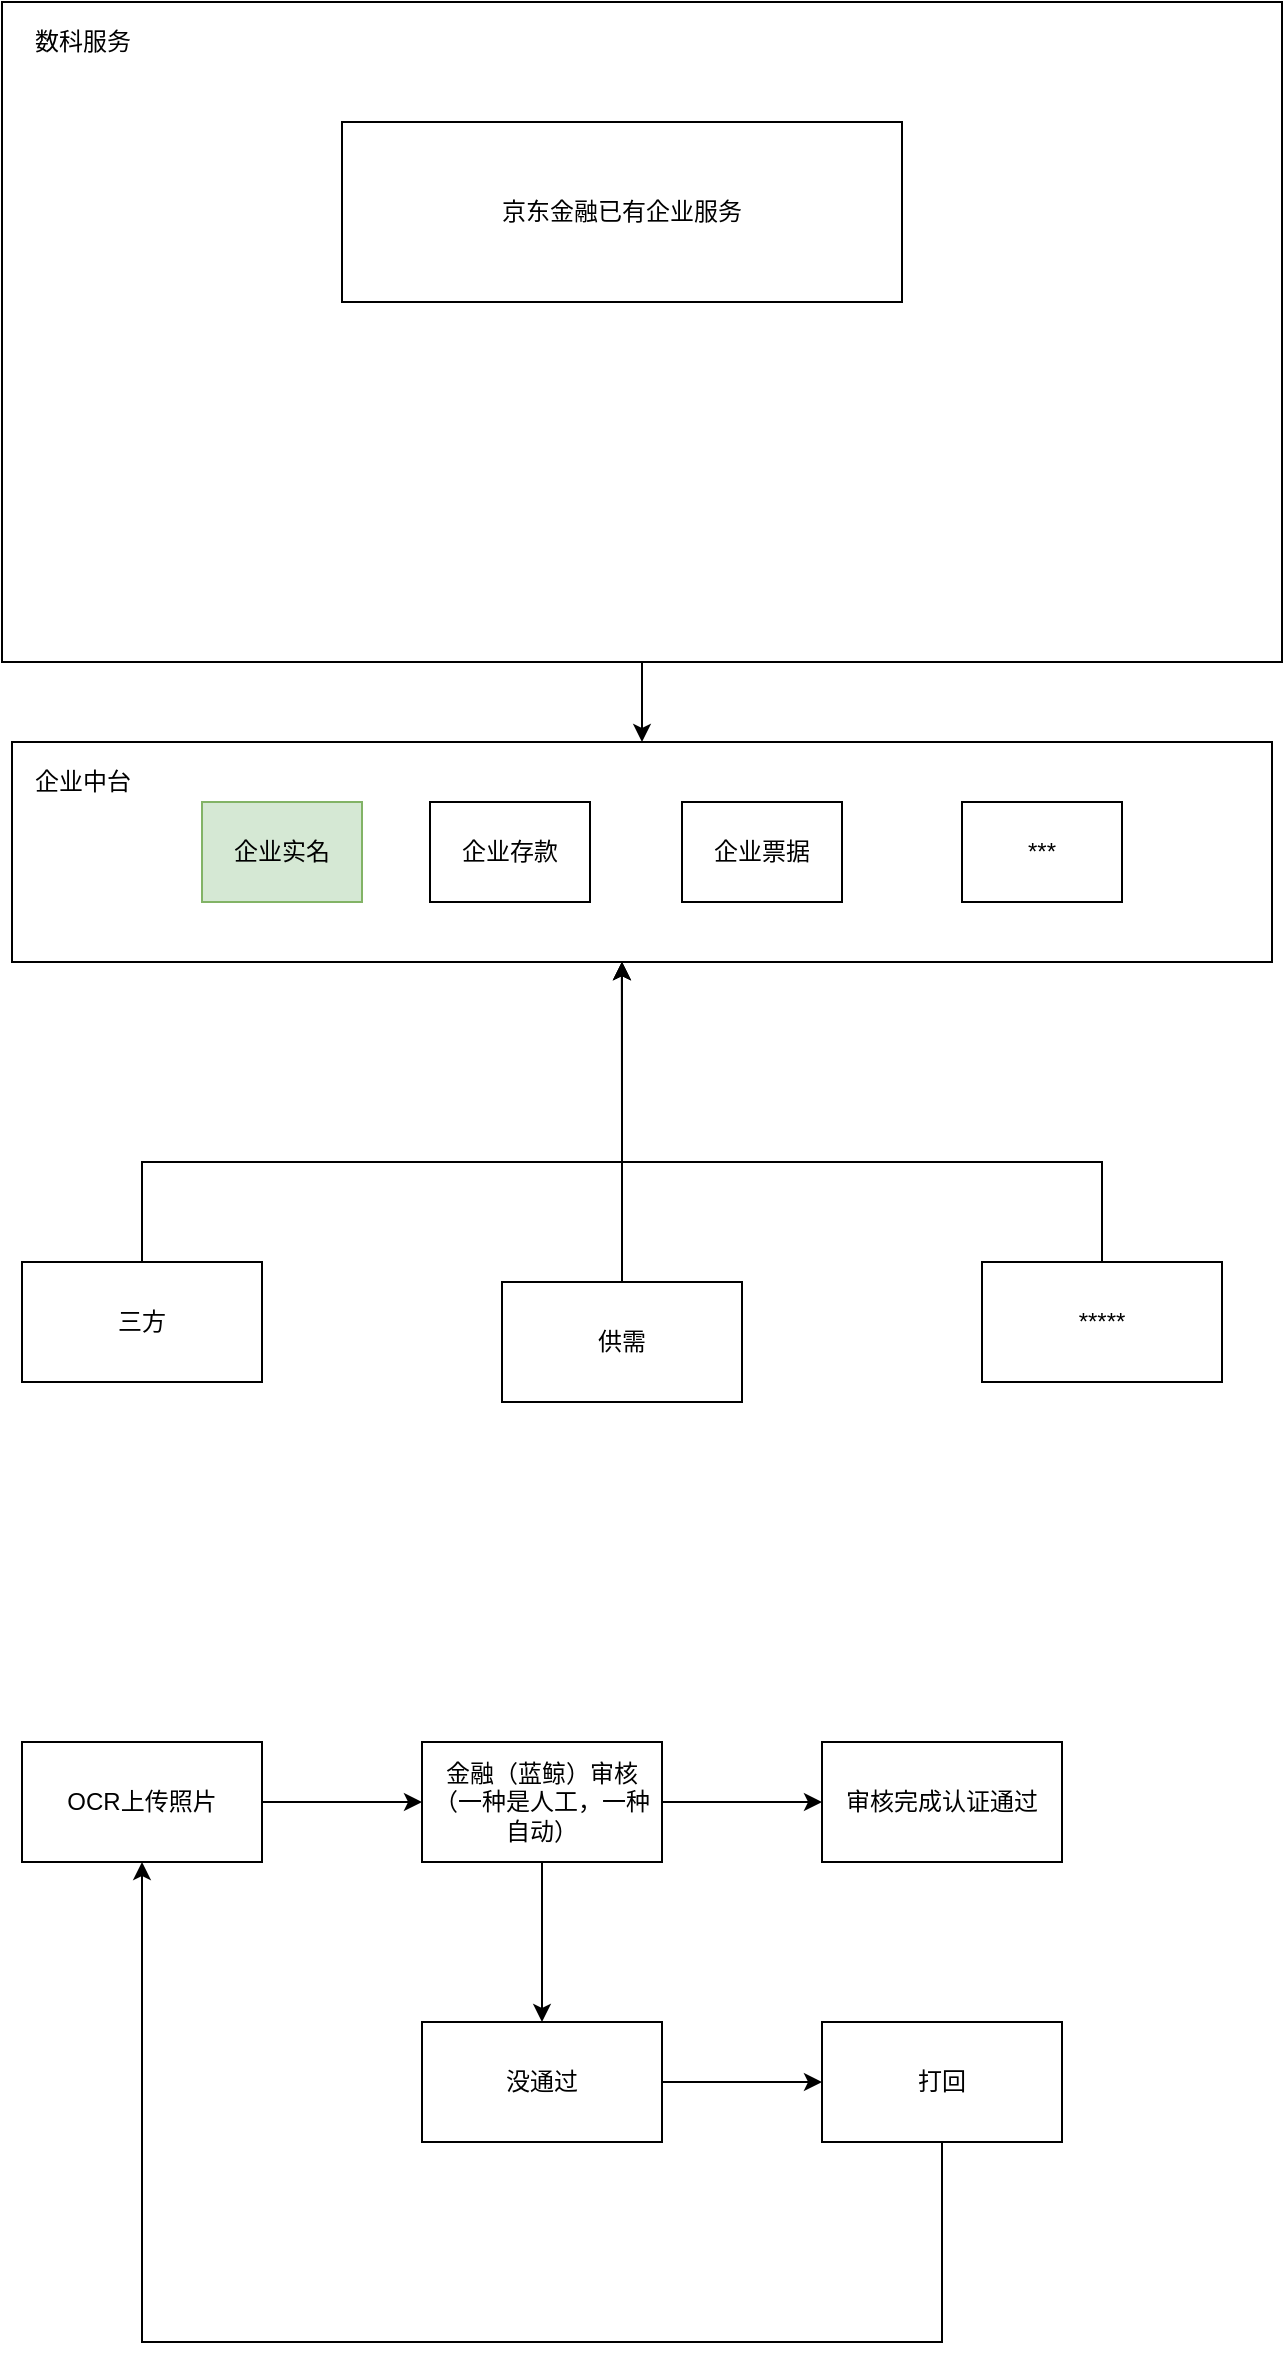 <mxfile version="14.6.1" type="github">
  <diagram id="aJE0ZCba9fngmLQNZbVi" name="第 1 页">
    <mxGraphModel dx="1052" dy="586" grid="1" gridSize="10" guides="1" tooltips="1" connect="1" arrows="1" fold="1" page="1" pageScale="1" pageWidth="827" pageHeight="1169" math="0" shadow="0">
      <root>
        <mxCell id="0" />
        <mxCell id="1" parent="0" />
        <mxCell id="BeReysdKCa9xoEzLnHCb-6" value="" style="rounded=0;whiteSpace=wrap;html=1;" vertex="1" parent="1">
          <mxGeometry x="125" y="410" width="630" height="110" as="geometry" />
        </mxCell>
        <mxCell id="BeReysdKCa9xoEzLnHCb-5" value="" style="rounded=0;whiteSpace=wrap;html=1;" vertex="1" parent="1">
          <mxGeometry x="140" y="220" width="600" height="140" as="geometry" />
        </mxCell>
        <mxCell id="BeReysdKCa9xoEzLnHCb-15" value="" style="edgeStyle=orthogonalEdgeStyle;rounded=0;orthogonalLoop=1;jettySize=auto;html=1;" edge="1" parent="1" source="BeReysdKCa9xoEzLnHCb-2" target="BeReysdKCa9xoEzLnHCb-6">
          <mxGeometry relative="1" as="geometry" />
        </mxCell>
        <mxCell id="BeReysdKCa9xoEzLnHCb-2" value="" style="rounded=0;whiteSpace=wrap;html=1;" vertex="1" parent="1">
          <mxGeometry x="120" y="40" width="640" height="330" as="geometry" />
        </mxCell>
        <mxCell id="BeReysdKCa9xoEzLnHCb-1" value="京东金融已有企业服务" style="rounded=0;whiteSpace=wrap;html=1;" vertex="1" parent="1">
          <mxGeometry x="290" y="100" width="280" height="90" as="geometry" />
        </mxCell>
        <mxCell id="BeReysdKCa9xoEzLnHCb-3" value="数科服务" style="text;html=1;align=center;verticalAlign=middle;resizable=0;points=[];autosize=1;strokeColor=none;" vertex="1" parent="1">
          <mxGeometry x="130" y="50" width="60" height="20" as="geometry" />
        </mxCell>
        <mxCell id="BeReysdKCa9xoEzLnHCb-4" value="企业实名" style="rounded=0;whiteSpace=wrap;html=1;fillColor=#d5e8d4;strokeColor=#82b366;" vertex="1" parent="1">
          <mxGeometry x="220" y="440" width="80" height="50" as="geometry" />
        </mxCell>
        <mxCell id="BeReysdKCa9xoEzLnHCb-9" value="企业中台" style="text;html=1;align=center;verticalAlign=middle;resizable=0;points=[];autosize=1;strokeColor=none;" vertex="1" parent="1">
          <mxGeometry x="130" y="420" width="60" height="20" as="geometry" />
        </mxCell>
        <mxCell id="BeReysdKCa9xoEzLnHCb-10" value="企业存款" style="rounded=0;whiteSpace=wrap;html=1;" vertex="1" parent="1">
          <mxGeometry x="334" y="440" width="80" height="50" as="geometry" />
        </mxCell>
        <mxCell id="BeReysdKCa9xoEzLnHCb-11" value="企业票据" style="rounded=0;whiteSpace=wrap;html=1;" vertex="1" parent="1">
          <mxGeometry x="460" y="440" width="80" height="50" as="geometry" />
        </mxCell>
        <mxCell id="BeReysdKCa9xoEzLnHCb-13" value="***" style="rounded=0;whiteSpace=wrap;html=1;" vertex="1" parent="1">
          <mxGeometry x="600" y="440" width="80" height="50" as="geometry" />
        </mxCell>
        <mxCell id="BeReysdKCa9xoEzLnHCb-20" value="" style="edgeStyle=orthogonalEdgeStyle;rounded=0;orthogonalLoop=1;jettySize=auto;html=1;" edge="1" parent="1" source="BeReysdKCa9xoEzLnHCb-18" target="BeReysdKCa9xoEzLnHCb-19">
          <mxGeometry relative="1" as="geometry" />
        </mxCell>
        <mxCell id="BeReysdKCa9xoEzLnHCb-18" value="OCR上传照片" style="rounded=0;whiteSpace=wrap;html=1;" vertex="1" parent="1">
          <mxGeometry x="130" y="910" width="120" height="60" as="geometry" />
        </mxCell>
        <mxCell id="BeReysdKCa9xoEzLnHCb-22" value="" style="edgeStyle=orthogonalEdgeStyle;rounded=0;orthogonalLoop=1;jettySize=auto;html=1;" edge="1" parent="1" source="BeReysdKCa9xoEzLnHCb-19" target="BeReysdKCa9xoEzLnHCb-21">
          <mxGeometry relative="1" as="geometry" />
        </mxCell>
        <mxCell id="BeReysdKCa9xoEzLnHCb-24" value="" style="edgeStyle=orthogonalEdgeStyle;rounded=0;orthogonalLoop=1;jettySize=auto;html=1;" edge="1" parent="1" source="BeReysdKCa9xoEzLnHCb-19" target="BeReysdKCa9xoEzLnHCb-23">
          <mxGeometry relative="1" as="geometry" />
        </mxCell>
        <mxCell id="BeReysdKCa9xoEzLnHCb-19" value="金融（蓝鲸）审核（一种是人工，一种自动）" style="rounded=0;whiteSpace=wrap;html=1;" vertex="1" parent="1">
          <mxGeometry x="330" y="910" width="120" height="60" as="geometry" />
        </mxCell>
        <mxCell id="BeReysdKCa9xoEzLnHCb-21" value="审核完成认证通过" style="rounded=0;whiteSpace=wrap;html=1;" vertex="1" parent="1">
          <mxGeometry x="530" y="910" width="120" height="60" as="geometry" />
        </mxCell>
        <mxCell id="BeReysdKCa9xoEzLnHCb-26" value="" style="edgeStyle=orthogonalEdgeStyle;rounded=0;orthogonalLoop=1;jettySize=auto;html=1;" edge="1" parent="1" source="BeReysdKCa9xoEzLnHCb-23" target="BeReysdKCa9xoEzLnHCb-25">
          <mxGeometry relative="1" as="geometry" />
        </mxCell>
        <mxCell id="BeReysdKCa9xoEzLnHCb-23" value="没通过" style="rounded=0;whiteSpace=wrap;html=1;" vertex="1" parent="1">
          <mxGeometry x="330" y="1050" width="120" height="60" as="geometry" />
        </mxCell>
        <mxCell id="BeReysdKCa9xoEzLnHCb-27" style="edgeStyle=orthogonalEdgeStyle;rounded=0;orthogonalLoop=1;jettySize=auto;html=1;" edge="1" parent="1" source="BeReysdKCa9xoEzLnHCb-25" target="BeReysdKCa9xoEzLnHCb-18">
          <mxGeometry relative="1" as="geometry">
            <Array as="points">
              <mxPoint x="590" y="1210" />
              <mxPoint x="190" y="1210" />
            </Array>
          </mxGeometry>
        </mxCell>
        <mxCell id="BeReysdKCa9xoEzLnHCb-25" value="打回" style="rounded=0;whiteSpace=wrap;html=1;" vertex="1" parent="1">
          <mxGeometry x="530" y="1050" width="120" height="60" as="geometry" />
        </mxCell>
        <mxCell id="BeReysdKCa9xoEzLnHCb-28" value="三方" style="rounded=0;whiteSpace=wrap;html=1;" vertex="1" parent="1">
          <mxGeometry x="130" y="670" width="120" height="60" as="geometry" />
        </mxCell>
        <mxCell id="BeReysdKCa9xoEzLnHCb-32" style="edgeStyle=orthogonalEdgeStyle;rounded=0;orthogonalLoop=1;jettySize=auto;html=1;exitX=0.5;exitY=0;exitDx=0;exitDy=0;" edge="1" parent="1" source="BeReysdKCa9xoEzLnHCb-28" target="BeReysdKCa9xoEzLnHCb-6">
          <mxGeometry relative="1" as="geometry">
            <mxPoint x="470" y="550" as="targetPoint" />
            <Array as="points">
              <mxPoint x="190" y="620" />
              <mxPoint x="430" y="620" />
            </Array>
          </mxGeometry>
        </mxCell>
        <mxCell id="BeReysdKCa9xoEzLnHCb-37" style="edgeStyle=orthogonalEdgeStyle;rounded=0;orthogonalLoop=1;jettySize=auto;html=1;entryX=0.484;entryY=1;entryDx=0;entryDy=0;entryPerimeter=0;" edge="1" parent="1" source="BeReysdKCa9xoEzLnHCb-29" target="BeReysdKCa9xoEzLnHCb-6">
          <mxGeometry relative="1" as="geometry" />
        </mxCell>
        <mxCell id="BeReysdKCa9xoEzLnHCb-29" value="供需" style="rounded=0;whiteSpace=wrap;html=1;" vertex="1" parent="1">
          <mxGeometry x="370" y="680" width="120" height="60" as="geometry" />
        </mxCell>
        <mxCell id="BeReysdKCa9xoEzLnHCb-34" style="edgeStyle=orthogonalEdgeStyle;rounded=0;orthogonalLoop=1;jettySize=auto;html=1;" edge="1" parent="1" source="BeReysdKCa9xoEzLnHCb-30">
          <mxGeometry relative="1" as="geometry">
            <mxPoint x="430" y="520" as="targetPoint" />
            <Array as="points">
              <mxPoint x="670" y="620" />
            </Array>
          </mxGeometry>
        </mxCell>
        <mxCell id="BeReysdKCa9xoEzLnHCb-30" value="*****" style="rounded=0;whiteSpace=wrap;html=1;" vertex="1" parent="1">
          <mxGeometry x="610" y="670" width="120" height="60" as="geometry" />
        </mxCell>
      </root>
    </mxGraphModel>
  </diagram>
</mxfile>
